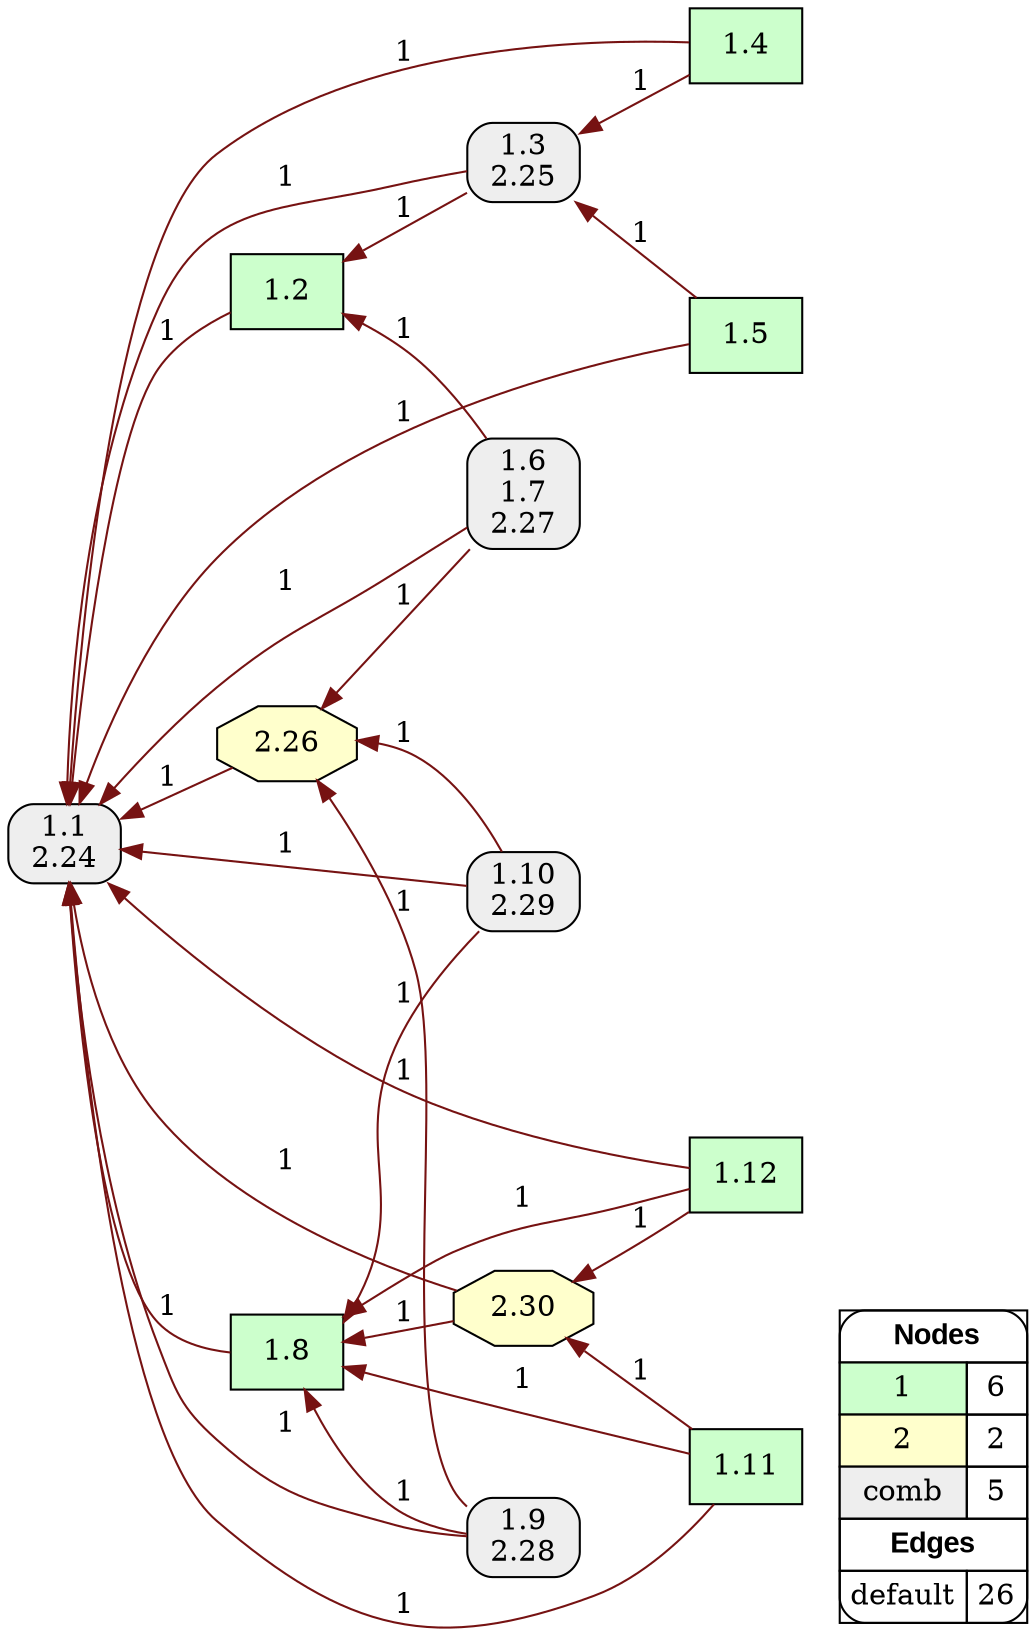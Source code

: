 digraph{
rankdir=RL
node[shape=box style=filled fillcolor="#CCFFCC"] 
"1.4"
"1.5"
"1.2"
"1.12"
"1.11"
"1.8"
node[shape=octagon style=filled fillcolor="#FFFFCC"] 
"2.30"
"2.26"
node[shape=box style="filled,rounded" fillcolor="#EEEEEE"] 
"1.10\n2.29"
"1.6\n1.7\n2.27"
"1.1\n2.24"
"1.9\n2.28"
"1.3\n2.25"
edge[arrowhead=normal style=solid color="#000000" constraint=true ]
"1.11" -> "2.30" [label="1"][color="#761212"]
"1.10\n2.29" -> "1.1\n2.24" [label="1"][color="#761212"]
"1.2" -> "1.1\n2.24" [label="1"][color="#761212"]
"1.12" -> "1.8" [label="1"][color="#761212"]
"1.5" -> "1.3\n2.25" [label="1"][color="#761212"]
"1.6\n1.7\n2.27" -> "1.1\n2.24" [label="1"][color="#761212"]
"2.26" -> "1.1\n2.24" [label="1"][color="#761212"]
"1.10\n2.29" -> "2.26" [label="1"][color="#761212"]
"1.9\n2.28" -> "1.1\n2.24" [label="1"][color="#761212"]
"1.5" -> "1.1\n2.24" [label="1"][color="#761212"]
"1.11" -> "1.8" [label="1"][color="#761212"]
"1.4" -> "1.1\n2.24" [label="1"][color="#761212"]
"1.8" -> "1.1\n2.24" [label="1"][color="#761212"]
"1.9\n2.28" -> "1.8" [label="1"][color="#761212"]
"1.12" -> "2.30" [label="1"][color="#761212"]
"1.3\n2.25" -> "1.2" [label="1"][color="#761212"]
"2.30" -> "1.1\n2.24" [label="1"][color="#761212"]
"1.11" -> "1.1\n2.24" [label="1"][color="#761212"]
"1.4" -> "1.3\n2.25" [label="1"][color="#761212"]
"1.9\n2.28" -> "2.26" [label="1"][color="#761212"]
"1.12" -> "1.1\n2.24" [label="1"][color="#761212"]
"1.6\n1.7\n2.27" -> "2.26" [label="1"][color="#761212"]
"1.10\n2.29" -> "1.8" [label="1"][color="#761212"]
"2.30" -> "1.8" [label="1"][color="#761212"]
"1.6\n1.7\n2.27" -> "1.2" [label="1"][color="#761212"]
"1.3\n2.25" -> "1.1\n2.24" [label="1"][color="#761212"]
edge[arrowhead=normal style=solid color="#000000" constraint=true ]
node[shape=box] 
{rank=source Legend [fillcolor= white margin=0 label=< 
 <TABLE BORDER="0" CELLBORDER="1" CELLSPACING="0" CELLPADDING="4"> 
<TR> <TD COLSPAN="2"><font face="Arial Black"> Nodes</font></TD> </TR> 
<TR> 
 <TD bgcolor="#CCFFCC">1</TD> 
 <TD>6</TD> 
 </TR> 
<TR> 
 <TD bgcolor="#FFFFCC">2</TD> 
 <TD>2</TD> 
 </TR> 
<TR> 
 <TD bgcolor="#EEEEEE">comb</TD> 
 <TD>5</TD> 
 </TR> 
<TR> <TD COLSPAN="2"><font face = "Arial Black"> Edges </font></TD> </TR> 
<TR> 
 <TD><font color ="#000000">default</font></TD> 
 <TD>26</TD> 
 </TR> 
</TABLE> 
 >] } 
}